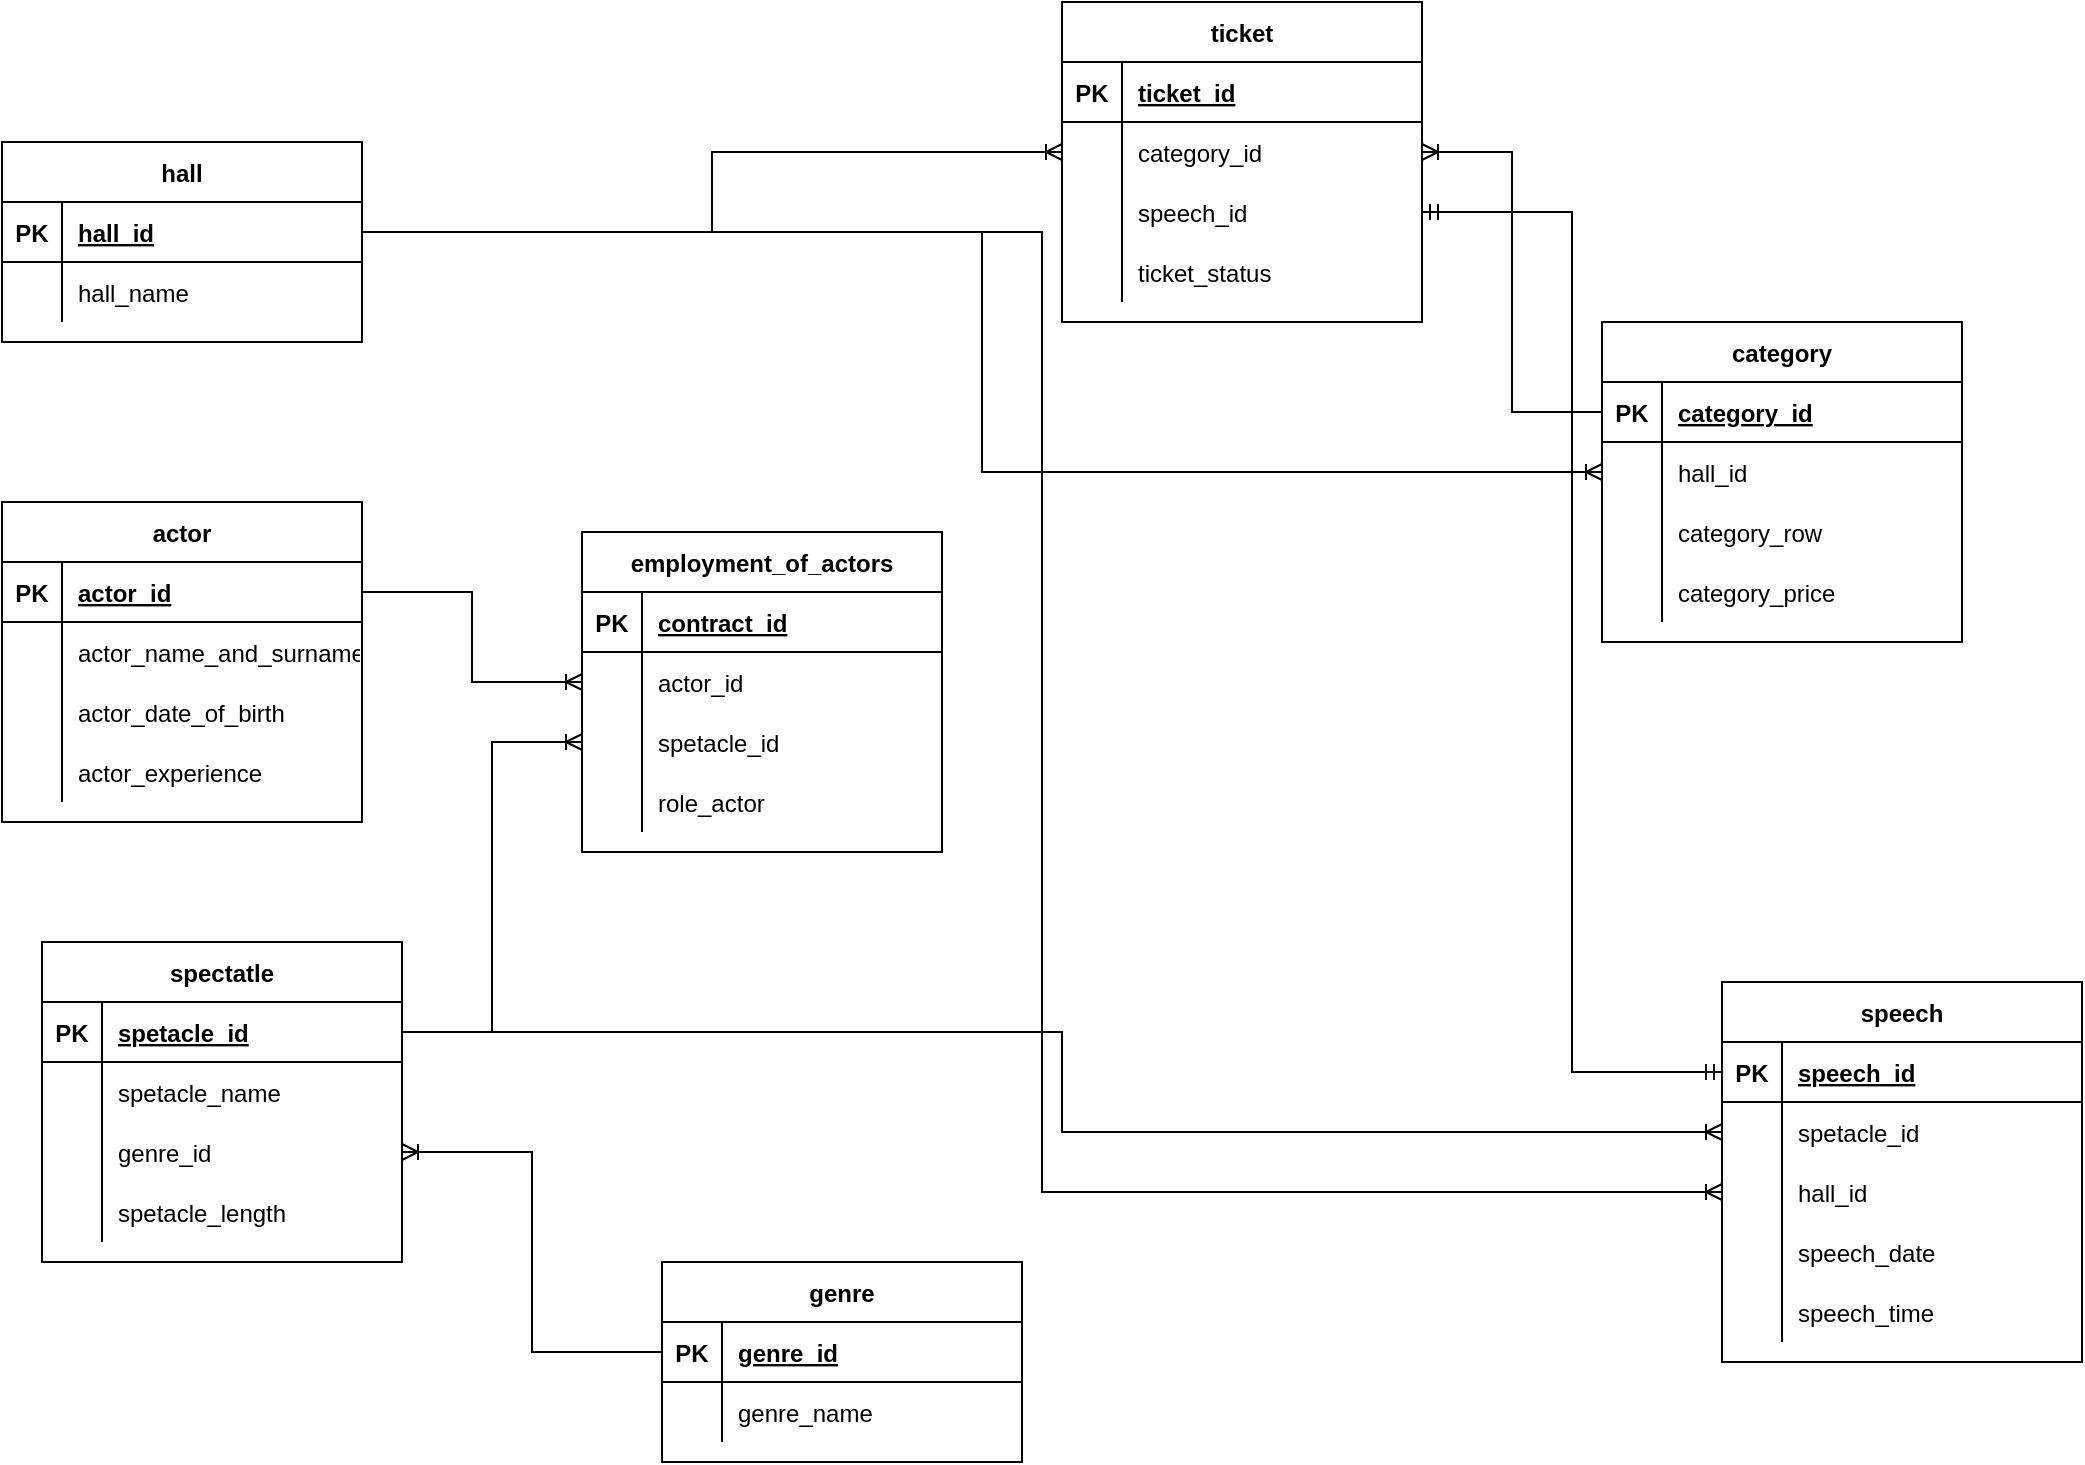 <mxfile version="20.5.1" type="github" pages="2">
  <diagram id="CcwiMfg83IYb2ERXyT7f" name="Страница 1">
    <mxGraphModel dx="1135" dy="764" grid="1" gridSize="10" guides="1" tooltips="1" connect="1" arrows="1" fold="1" page="1" pageScale="1" pageWidth="827" pageHeight="1169" math="0" shadow="0">
      <root>
        <mxCell id="0" />
        <mxCell id="1" parent="0" />
        <mxCell id="N_oN9A9JdHqf_3IcqX5P-1" value="actor" style="shape=table;startSize=30;container=1;collapsible=1;childLayout=tableLayout;fixedRows=1;rowLines=0;fontStyle=1;align=center;resizeLast=1;" parent="1" vertex="1">
          <mxGeometry x="70" y="250" width="180" height="160" as="geometry" />
        </mxCell>
        <mxCell id="N_oN9A9JdHqf_3IcqX5P-2" value="" style="shape=tableRow;horizontal=0;startSize=0;swimlaneHead=0;swimlaneBody=0;fillColor=none;collapsible=0;dropTarget=0;points=[[0,0.5],[1,0.5]];portConstraint=eastwest;top=0;left=0;right=0;bottom=1;" parent="N_oN9A9JdHqf_3IcqX5P-1" vertex="1">
          <mxGeometry y="30" width="180" height="30" as="geometry" />
        </mxCell>
        <mxCell id="N_oN9A9JdHqf_3IcqX5P-3" value="PK" style="shape=partialRectangle;connectable=0;fillColor=none;top=0;left=0;bottom=0;right=0;fontStyle=1;overflow=hidden;" parent="N_oN9A9JdHqf_3IcqX5P-2" vertex="1">
          <mxGeometry width="30" height="30" as="geometry">
            <mxRectangle width="30" height="30" as="alternateBounds" />
          </mxGeometry>
        </mxCell>
        <mxCell id="N_oN9A9JdHqf_3IcqX5P-4" value="actor_id" style="shape=partialRectangle;connectable=0;fillColor=none;top=0;left=0;bottom=0;right=0;align=left;spacingLeft=6;fontStyle=5;overflow=hidden;" parent="N_oN9A9JdHqf_3IcqX5P-2" vertex="1">
          <mxGeometry x="30" width="150" height="30" as="geometry">
            <mxRectangle width="150" height="30" as="alternateBounds" />
          </mxGeometry>
        </mxCell>
        <mxCell id="N_oN9A9JdHqf_3IcqX5P-5" value="" style="shape=tableRow;horizontal=0;startSize=0;swimlaneHead=0;swimlaneBody=0;fillColor=none;collapsible=0;dropTarget=0;points=[[0,0.5],[1,0.5]];portConstraint=eastwest;top=0;left=0;right=0;bottom=0;" parent="N_oN9A9JdHqf_3IcqX5P-1" vertex="1">
          <mxGeometry y="60" width="180" height="30" as="geometry" />
        </mxCell>
        <mxCell id="N_oN9A9JdHqf_3IcqX5P-6" value="" style="shape=partialRectangle;connectable=0;fillColor=none;top=0;left=0;bottom=0;right=0;editable=1;overflow=hidden;" parent="N_oN9A9JdHqf_3IcqX5P-5" vertex="1">
          <mxGeometry width="30" height="30" as="geometry">
            <mxRectangle width="30" height="30" as="alternateBounds" />
          </mxGeometry>
        </mxCell>
        <mxCell id="N_oN9A9JdHqf_3IcqX5P-7" value="actor_name_and_surname" style="shape=partialRectangle;connectable=0;fillColor=none;top=0;left=0;bottom=0;right=0;align=left;spacingLeft=6;overflow=hidden;" parent="N_oN9A9JdHqf_3IcqX5P-5" vertex="1">
          <mxGeometry x="30" width="150" height="30" as="geometry">
            <mxRectangle width="150" height="30" as="alternateBounds" />
          </mxGeometry>
        </mxCell>
        <mxCell id="N_oN9A9JdHqf_3IcqX5P-8" value="" style="shape=tableRow;horizontal=0;startSize=0;swimlaneHead=0;swimlaneBody=0;fillColor=none;collapsible=0;dropTarget=0;points=[[0,0.5],[1,0.5]];portConstraint=eastwest;top=0;left=0;right=0;bottom=0;" parent="N_oN9A9JdHqf_3IcqX5P-1" vertex="1">
          <mxGeometry y="90" width="180" height="30" as="geometry" />
        </mxCell>
        <mxCell id="N_oN9A9JdHqf_3IcqX5P-9" value="" style="shape=partialRectangle;connectable=0;fillColor=none;top=0;left=0;bottom=0;right=0;editable=1;overflow=hidden;" parent="N_oN9A9JdHqf_3IcqX5P-8" vertex="1">
          <mxGeometry width="30" height="30" as="geometry">
            <mxRectangle width="30" height="30" as="alternateBounds" />
          </mxGeometry>
        </mxCell>
        <mxCell id="N_oN9A9JdHqf_3IcqX5P-10" value="actor_date_of_birth" style="shape=partialRectangle;connectable=0;fillColor=none;top=0;left=0;bottom=0;right=0;align=left;spacingLeft=6;overflow=hidden;" parent="N_oN9A9JdHqf_3IcqX5P-8" vertex="1">
          <mxGeometry x="30" width="150" height="30" as="geometry">
            <mxRectangle width="150" height="30" as="alternateBounds" />
          </mxGeometry>
        </mxCell>
        <mxCell id="N_oN9A9JdHqf_3IcqX5P-11" value="" style="shape=tableRow;horizontal=0;startSize=0;swimlaneHead=0;swimlaneBody=0;fillColor=none;collapsible=0;dropTarget=0;points=[[0,0.5],[1,0.5]];portConstraint=eastwest;top=0;left=0;right=0;bottom=0;" parent="N_oN9A9JdHqf_3IcqX5P-1" vertex="1">
          <mxGeometry y="120" width="180" height="30" as="geometry" />
        </mxCell>
        <mxCell id="N_oN9A9JdHqf_3IcqX5P-12" value="" style="shape=partialRectangle;connectable=0;fillColor=none;top=0;left=0;bottom=0;right=0;editable=1;overflow=hidden;" parent="N_oN9A9JdHqf_3IcqX5P-11" vertex="1">
          <mxGeometry width="30" height="30" as="geometry">
            <mxRectangle width="30" height="30" as="alternateBounds" />
          </mxGeometry>
        </mxCell>
        <mxCell id="N_oN9A9JdHqf_3IcqX5P-13" value="actor_experience" style="shape=partialRectangle;connectable=0;fillColor=none;top=0;left=0;bottom=0;right=0;align=left;spacingLeft=6;overflow=hidden;" parent="N_oN9A9JdHqf_3IcqX5P-11" vertex="1">
          <mxGeometry x="30" width="150" height="30" as="geometry">
            <mxRectangle width="150" height="30" as="alternateBounds" />
          </mxGeometry>
        </mxCell>
        <mxCell id="N_oN9A9JdHqf_3IcqX5P-19" value="employment_of_actors" style="shape=table;startSize=30;container=1;collapsible=1;childLayout=tableLayout;fixedRows=1;rowLines=0;fontStyle=1;align=center;resizeLast=1;" parent="1" vertex="1">
          <mxGeometry x="360" y="265" width="180" height="160" as="geometry" />
        </mxCell>
        <mxCell id="N_oN9A9JdHqf_3IcqX5P-20" value="" style="shape=tableRow;horizontal=0;startSize=0;swimlaneHead=0;swimlaneBody=0;fillColor=none;collapsible=0;dropTarget=0;points=[[0,0.5],[1,0.5]];portConstraint=eastwest;top=0;left=0;right=0;bottom=1;" parent="N_oN9A9JdHqf_3IcqX5P-19" vertex="1">
          <mxGeometry y="30" width="180" height="30" as="geometry" />
        </mxCell>
        <mxCell id="N_oN9A9JdHqf_3IcqX5P-21" value="PK" style="shape=partialRectangle;connectable=0;fillColor=none;top=0;left=0;bottom=0;right=0;fontStyle=1;overflow=hidden;" parent="N_oN9A9JdHqf_3IcqX5P-20" vertex="1">
          <mxGeometry width="30" height="30" as="geometry">
            <mxRectangle width="30" height="30" as="alternateBounds" />
          </mxGeometry>
        </mxCell>
        <mxCell id="N_oN9A9JdHqf_3IcqX5P-22" value="contract_id" style="shape=partialRectangle;connectable=0;fillColor=none;top=0;left=0;bottom=0;right=0;align=left;spacingLeft=6;fontStyle=5;overflow=hidden;" parent="N_oN9A9JdHqf_3IcqX5P-20" vertex="1">
          <mxGeometry x="30" width="150" height="30" as="geometry">
            <mxRectangle width="150" height="30" as="alternateBounds" />
          </mxGeometry>
        </mxCell>
        <mxCell id="N_oN9A9JdHqf_3IcqX5P-23" value="" style="shape=tableRow;horizontal=0;startSize=0;swimlaneHead=0;swimlaneBody=0;fillColor=none;collapsible=0;dropTarget=0;points=[[0,0.5],[1,0.5]];portConstraint=eastwest;top=0;left=0;right=0;bottom=0;" parent="N_oN9A9JdHqf_3IcqX5P-19" vertex="1">
          <mxGeometry y="60" width="180" height="30" as="geometry" />
        </mxCell>
        <mxCell id="N_oN9A9JdHqf_3IcqX5P-24" value="" style="shape=partialRectangle;connectable=0;fillColor=none;top=0;left=0;bottom=0;right=0;editable=1;overflow=hidden;" parent="N_oN9A9JdHqf_3IcqX5P-23" vertex="1">
          <mxGeometry width="30" height="30" as="geometry">
            <mxRectangle width="30" height="30" as="alternateBounds" />
          </mxGeometry>
        </mxCell>
        <mxCell id="N_oN9A9JdHqf_3IcqX5P-25" value="actor_id" style="shape=partialRectangle;connectable=0;fillColor=none;top=0;left=0;bottom=0;right=0;align=left;spacingLeft=6;overflow=hidden;" parent="N_oN9A9JdHqf_3IcqX5P-23" vertex="1">
          <mxGeometry x="30" width="150" height="30" as="geometry">
            <mxRectangle width="150" height="30" as="alternateBounds" />
          </mxGeometry>
        </mxCell>
        <mxCell id="N_oN9A9JdHqf_3IcqX5P-26" value="" style="shape=tableRow;horizontal=0;startSize=0;swimlaneHead=0;swimlaneBody=0;fillColor=none;collapsible=0;dropTarget=0;points=[[0,0.5],[1,0.5]];portConstraint=eastwest;top=0;left=0;right=0;bottom=0;" parent="N_oN9A9JdHqf_3IcqX5P-19" vertex="1">
          <mxGeometry y="90" width="180" height="30" as="geometry" />
        </mxCell>
        <mxCell id="N_oN9A9JdHqf_3IcqX5P-27" value="" style="shape=partialRectangle;connectable=0;fillColor=none;top=0;left=0;bottom=0;right=0;editable=1;overflow=hidden;" parent="N_oN9A9JdHqf_3IcqX5P-26" vertex="1">
          <mxGeometry width="30" height="30" as="geometry">
            <mxRectangle width="30" height="30" as="alternateBounds" />
          </mxGeometry>
        </mxCell>
        <mxCell id="N_oN9A9JdHqf_3IcqX5P-28" value="spetacle_id" style="shape=partialRectangle;connectable=0;fillColor=none;top=0;left=0;bottom=0;right=0;align=left;spacingLeft=6;overflow=hidden;" parent="N_oN9A9JdHqf_3IcqX5P-26" vertex="1">
          <mxGeometry x="30" width="150" height="30" as="geometry">
            <mxRectangle width="150" height="30" as="alternateBounds" />
          </mxGeometry>
        </mxCell>
        <mxCell id="N_oN9A9JdHqf_3IcqX5P-29" value="" style="shape=tableRow;horizontal=0;startSize=0;swimlaneHead=0;swimlaneBody=0;fillColor=none;collapsible=0;dropTarget=0;points=[[0,0.5],[1,0.5]];portConstraint=eastwest;top=0;left=0;right=0;bottom=0;" parent="N_oN9A9JdHqf_3IcqX5P-19" vertex="1">
          <mxGeometry y="120" width="180" height="30" as="geometry" />
        </mxCell>
        <mxCell id="N_oN9A9JdHqf_3IcqX5P-30" value="" style="shape=partialRectangle;connectable=0;fillColor=none;top=0;left=0;bottom=0;right=0;editable=1;overflow=hidden;" parent="N_oN9A9JdHqf_3IcqX5P-29" vertex="1">
          <mxGeometry width="30" height="30" as="geometry">
            <mxRectangle width="30" height="30" as="alternateBounds" />
          </mxGeometry>
        </mxCell>
        <mxCell id="N_oN9A9JdHqf_3IcqX5P-31" value="role_actor" style="shape=partialRectangle;connectable=0;fillColor=none;top=0;left=0;bottom=0;right=0;align=left;spacingLeft=6;overflow=hidden;" parent="N_oN9A9JdHqf_3IcqX5P-29" vertex="1">
          <mxGeometry x="30" width="150" height="30" as="geometry">
            <mxRectangle width="150" height="30" as="alternateBounds" />
          </mxGeometry>
        </mxCell>
        <mxCell id="N_oN9A9JdHqf_3IcqX5P-32" value="spectatle" style="shape=table;startSize=30;container=1;collapsible=1;childLayout=tableLayout;fixedRows=1;rowLines=0;fontStyle=1;align=center;resizeLast=1;" parent="1" vertex="1">
          <mxGeometry x="90" y="470" width="180" height="160" as="geometry" />
        </mxCell>
        <mxCell id="N_oN9A9JdHqf_3IcqX5P-33" value="" style="shape=tableRow;horizontal=0;startSize=0;swimlaneHead=0;swimlaneBody=0;fillColor=none;collapsible=0;dropTarget=0;points=[[0,0.5],[1,0.5]];portConstraint=eastwest;top=0;left=0;right=0;bottom=1;" parent="N_oN9A9JdHqf_3IcqX5P-32" vertex="1">
          <mxGeometry y="30" width="180" height="30" as="geometry" />
        </mxCell>
        <mxCell id="N_oN9A9JdHqf_3IcqX5P-34" value="PK" style="shape=partialRectangle;connectable=0;fillColor=none;top=0;left=0;bottom=0;right=0;fontStyle=1;overflow=hidden;" parent="N_oN9A9JdHqf_3IcqX5P-33" vertex="1">
          <mxGeometry width="30" height="30" as="geometry">
            <mxRectangle width="30" height="30" as="alternateBounds" />
          </mxGeometry>
        </mxCell>
        <mxCell id="N_oN9A9JdHqf_3IcqX5P-35" value="spetacle_id" style="shape=partialRectangle;connectable=0;fillColor=none;top=0;left=0;bottom=0;right=0;align=left;spacingLeft=6;fontStyle=5;overflow=hidden;" parent="N_oN9A9JdHqf_3IcqX5P-33" vertex="1">
          <mxGeometry x="30" width="150" height="30" as="geometry">
            <mxRectangle width="150" height="30" as="alternateBounds" />
          </mxGeometry>
        </mxCell>
        <mxCell id="N_oN9A9JdHqf_3IcqX5P-36" value="" style="shape=tableRow;horizontal=0;startSize=0;swimlaneHead=0;swimlaneBody=0;fillColor=none;collapsible=0;dropTarget=0;points=[[0,0.5],[1,0.5]];portConstraint=eastwest;top=0;left=0;right=0;bottom=0;" parent="N_oN9A9JdHqf_3IcqX5P-32" vertex="1">
          <mxGeometry y="60" width="180" height="30" as="geometry" />
        </mxCell>
        <mxCell id="N_oN9A9JdHqf_3IcqX5P-37" value="" style="shape=partialRectangle;connectable=0;fillColor=none;top=0;left=0;bottom=0;right=0;editable=1;overflow=hidden;" parent="N_oN9A9JdHqf_3IcqX5P-36" vertex="1">
          <mxGeometry width="30" height="30" as="geometry">
            <mxRectangle width="30" height="30" as="alternateBounds" />
          </mxGeometry>
        </mxCell>
        <mxCell id="N_oN9A9JdHqf_3IcqX5P-38" value="spetacle_name" style="shape=partialRectangle;connectable=0;fillColor=none;top=0;left=0;bottom=0;right=0;align=left;spacingLeft=6;overflow=hidden;" parent="N_oN9A9JdHqf_3IcqX5P-36" vertex="1">
          <mxGeometry x="30" width="150" height="30" as="geometry">
            <mxRectangle width="150" height="30" as="alternateBounds" />
          </mxGeometry>
        </mxCell>
        <mxCell id="vG6gFKCK4V-fbO4m9m0H-37" style="shape=tableRow;horizontal=0;startSize=0;swimlaneHead=0;swimlaneBody=0;fillColor=none;collapsible=0;dropTarget=0;points=[[0,0.5],[1,0.5]];portConstraint=eastwest;top=0;left=0;right=0;bottom=0;" parent="N_oN9A9JdHqf_3IcqX5P-32" vertex="1">
          <mxGeometry y="90" width="180" height="30" as="geometry" />
        </mxCell>
        <mxCell id="vG6gFKCK4V-fbO4m9m0H-38" style="shape=partialRectangle;connectable=0;fillColor=none;top=0;left=0;bottom=0;right=0;editable=1;overflow=hidden;" parent="vG6gFKCK4V-fbO4m9m0H-37" vertex="1">
          <mxGeometry width="30" height="30" as="geometry">
            <mxRectangle width="30" height="30" as="alternateBounds" />
          </mxGeometry>
        </mxCell>
        <mxCell id="vG6gFKCK4V-fbO4m9m0H-39" value="genre_id" style="shape=partialRectangle;connectable=0;fillColor=none;top=0;left=0;bottom=0;right=0;align=left;spacingLeft=6;overflow=hidden;" parent="vG6gFKCK4V-fbO4m9m0H-37" vertex="1">
          <mxGeometry x="30" width="150" height="30" as="geometry">
            <mxRectangle width="150" height="30" as="alternateBounds" />
          </mxGeometry>
        </mxCell>
        <mxCell id="vG6gFKCK4V-fbO4m9m0H-40" style="shape=tableRow;horizontal=0;startSize=0;swimlaneHead=0;swimlaneBody=0;fillColor=none;collapsible=0;dropTarget=0;points=[[0,0.5],[1,0.5]];portConstraint=eastwest;top=0;left=0;right=0;bottom=0;" parent="N_oN9A9JdHqf_3IcqX5P-32" vertex="1">
          <mxGeometry y="120" width="180" height="30" as="geometry" />
        </mxCell>
        <mxCell id="vG6gFKCK4V-fbO4m9m0H-41" style="shape=partialRectangle;connectable=0;fillColor=none;top=0;left=0;bottom=0;right=0;editable=1;overflow=hidden;" parent="vG6gFKCK4V-fbO4m9m0H-40" vertex="1">
          <mxGeometry width="30" height="30" as="geometry">
            <mxRectangle width="30" height="30" as="alternateBounds" />
          </mxGeometry>
        </mxCell>
        <mxCell id="vG6gFKCK4V-fbO4m9m0H-42" value="spetacle_length" style="shape=partialRectangle;connectable=0;fillColor=none;top=0;left=0;bottom=0;right=0;align=left;spacingLeft=6;overflow=hidden;" parent="vG6gFKCK4V-fbO4m9m0H-40" vertex="1">
          <mxGeometry x="30" width="150" height="30" as="geometry">
            <mxRectangle width="150" height="30" as="alternateBounds" />
          </mxGeometry>
        </mxCell>
        <mxCell id="vG6gFKCK4V-fbO4m9m0H-1" value="ticket" style="shape=table;startSize=30;container=1;collapsible=1;childLayout=tableLayout;fixedRows=1;rowLines=0;fontStyle=1;align=center;resizeLast=1;" parent="1" vertex="1">
          <mxGeometry x="600" width="180" height="160" as="geometry" />
        </mxCell>
        <mxCell id="vG6gFKCK4V-fbO4m9m0H-2" value="" style="shape=tableRow;horizontal=0;startSize=0;swimlaneHead=0;swimlaneBody=0;fillColor=none;collapsible=0;dropTarget=0;points=[[0,0.5],[1,0.5]];portConstraint=eastwest;top=0;left=0;right=0;bottom=1;" parent="vG6gFKCK4V-fbO4m9m0H-1" vertex="1">
          <mxGeometry y="30" width="180" height="30" as="geometry" />
        </mxCell>
        <mxCell id="vG6gFKCK4V-fbO4m9m0H-3" value="PK" style="shape=partialRectangle;connectable=0;fillColor=none;top=0;left=0;bottom=0;right=0;fontStyle=1;overflow=hidden;" parent="vG6gFKCK4V-fbO4m9m0H-2" vertex="1">
          <mxGeometry width="30" height="30" as="geometry">
            <mxRectangle width="30" height="30" as="alternateBounds" />
          </mxGeometry>
        </mxCell>
        <mxCell id="vG6gFKCK4V-fbO4m9m0H-4" value="ticket_id" style="shape=partialRectangle;connectable=0;fillColor=none;top=0;left=0;bottom=0;right=0;align=left;spacingLeft=6;fontStyle=5;overflow=hidden;" parent="vG6gFKCK4V-fbO4m9m0H-2" vertex="1">
          <mxGeometry x="30" width="150" height="30" as="geometry">
            <mxRectangle width="150" height="30" as="alternateBounds" />
          </mxGeometry>
        </mxCell>
        <mxCell id="vG6gFKCK4V-fbO4m9m0H-5" value="" style="shape=tableRow;horizontal=0;startSize=0;swimlaneHead=0;swimlaneBody=0;fillColor=none;collapsible=0;dropTarget=0;points=[[0,0.5],[1,0.5]];portConstraint=eastwest;top=0;left=0;right=0;bottom=0;" parent="vG6gFKCK4V-fbO4m9m0H-1" vertex="1">
          <mxGeometry y="60" width="180" height="30" as="geometry" />
        </mxCell>
        <mxCell id="vG6gFKCK4V-fbO4m9m0H-6" value="" style="shape=partialRectangle;connectable=0;fillColor=none;top=0;left=0;bottom=0;right=0;editable=1;overflow=hidden;" parent="vG6gFKCK4V-fbO4m9m0H-5" vertex="1">
          <mxGeometry width="30" height="30" as="geometry">
            <mxRectangle width="30" height="30" as="alternateBounds" />
          </mxGeometry>
        </mxCell>
        <mxCell id="vG6gFKCK4V-fbO4m9m0H-7" value="category_id" style="shape=partialRectangle;connectable=0;fillColor=none;top=0;left=0;bottom=0;right=0;align=left;spacingLeft=6;overflow=hidden;" parent="vG6gFKCK4V-fbO4m9m0H-5" vertex="1">
          <mxGeometry x="30" width="150" height="30" as="geometry">
            <mxRectangle width="150" height="30" as="alternateBounds" />
          </mxGeometry>
        </mxCell>
        <mxCell id="zTg0QuMSQuf_0qVnmpuX-1" style="shape=tableRow;horizontal=0;startSize=0;swimlaneHead=0;swimlaneBody=0;fillColor=none;collapsible=0;dropTarget=0;points=[[0,0.5],[1,0.5]];portConstraint=eastwest;top=0;left=0;right=0;bottom=0;" vertex="1" parent="vG6gFKCK4V-fbO4m9m0H-1">
          <mxGeometry y="90" width="180" height="30" as="geometry" />
        </mxCell>
        <mxCell id="zTg0QuMSQuf_0qVnmpuX-2" style="shape=partialRectangle;connectable=0;fillColor=none;top=0;left=0;bottom=0;right=0;editable=1;overflow=hidden;" vertex="1" parent="zTg0QuMSQuf_0qVnmpuX-1">
          <mxGeometry width="30" height="30" as="geometry">
            <mxRectangle width="30" height="30" as="alternateBounds" />
          </mxGeometry>
        </mxCell>
        <mxCell id="zTg0QuMSQuf_0qVnmpuX-3" value="speech_id" style="shape=partialRectangle;connectable=0;fillColor=none;top=0;left=0;bottom=0;right=0;align=left;spacingLeft=6;overflow=hidden;" vertex="1" parent="zTg0QuMSQuf_0qVnmpuX-1">
          <mxGeometry x="30" width="150" height="30" as="geometry">
            <mxRectangle width="150" height="30" as="alternateBounds" />
          </mxGeometry>
        </mxCell>
        <mxCell id="AJ4cuiMV0_yGz9mB40dP-1" style="shape=tableRow;horizontal=0;startSize=0;swimlaneHead=0;swimlaneBody=0;fillColor=none;collapsible=0;dropTarget=0;points=[[0,0.5],[1,0.5]];portConstraint=eastwest;top=0;left=0;right=0;bottom=0;" parent="vG6gFKCK4V-fbO4m9m0H-1" vertex="1">
          <mxGeometry y="120" width="180" height="30" as="geometry" />
        </mxCell>
        <mxCell id="AJ4cuiMV0_yGz9mB40dP-2" style="shape=partialRectangle;connectable=0;fillColor=none;top=0;left=0;bottom=0;right=0;editable=1;overflow=hidden;" parent="AJ4cuiMV0_yGz9mB40dP-1" vertex="1">
          <mxGeometry width="30" height="30" as="geometry">
            <mxRectangle width="30" height="30" as="alternateBounds" />
          </mxGeometry>
        </mxCell>
        <mxCell id="AJ4cuiMV0_yGz9mB40dP-3" value="ticket_status" style="shape=partialRectangle;connectable=0;fillColor=none;top=0;left=0;bottom=0;right=0;align=left;spacingLeft=6;overflow=hidden;" parent="AJ4cuiMV0_yGz9mB40dP-1" vertex="1">
          <mxGeometry x="30" width="150" height="30" as="geometry">
            <mxRectangle width="150" height="30" as="alternateBounds" />
          </mxGeometry>
        </mxCell>
        <mxCell id="vG6gFKCK4V-fbO4m9m0H-59" value="hall" style="shape=table;startSize=30;container=1;collapsible=1;childLayout=tableLayout;fixedRows=1;rowLines=0;fontStyle=1;align=center;resizeLast=1;" parent="1" vertex="1">
          <mxGeometry x="70" y="70" width="180" height="100" as="geometry" />
        </mxCell>
        <mxCell id="vG6gFKCK4V-fbO4m9m0H-60" value="" style="shape=tableRow;horizontal=0;startSize=0;swimlaneHead=0;swimlaneBody=0;fillColor=none;collapsible=0;dropTarget=0;points=[[0,0.5],[1,0.5]];portConstraint=eastwest;top=0;left=0;right=0;bottom=1;" parent="vG6gFKCK4V-fbO4m9m0H-59" vertex="1">
          <mxGeometry y="30" width="180" height="30" as="geometry" />
        </mxCell>
        <mxCell id="vG6gFKCK4V-fbO4m9m0H-61" value="PK" style="shape=partialRectangle;connectable=0;fillColor=none;top=0;left=0;bottom=0;right=0;fontStyle=1;overflow=hidden;" parent="vG6gFKCK4V-fbO4m9m0H-60" vertex="1">
          <mxGeometry width="30" height="30" as="geometry">
            <mxRectangle width="30" height="30" as="alternateBounds" />
          </mxGeometry>
        </mxCell>
        <mxCell id="vG6gFKCK4V-fbO4m9m0H-62" value="hall_id" style="shape=partialRectangle;connectable=0;fillColor=none;top=0;left=0;bottom=0;right=0;align=left;spacingLeft=6;fontStyle=5;overflow=hidden;" parent="vG6gFKCK4V-fbO4m9m0H-60" vertex="1">
          <mxGeometry x="30" width="150" height="30" as="geometry">
            <mxRectangle width="150" height="30" as="alternateBounds" />
          </mxGeometry>
        </mxCell>
        <mxCell id="vG6gFKCK4V-fbO4m9m0H-63" value="" style="shape=tableRow;horizontal=0;startSize=0;swimlaneHead=0;swimlaneBody=0;fillColor=none;collapsible=0;dropTarget=0;points=[[0,0.5],[1,0.5]];portConstraint=eastwest;top=0;left=0;right=0;bottom=0;" parent="vG6gFKCK4V-fbO4m9m0H-59" vertex="1">
          <mxGeometry y="60" width="180" height="30" as="geometry" />
        </mxCell>
        <mxCell id="vG6gFKCK4V-fbO4m9m0H-64" value="" style="shape=partialRectangle;connectable=0;fillColor=none;top=0;left=0;bottom=0;right=0;editable=1;overflow=hidden;" parent="vG6gFKCK4V-fbO4m9m0H-63" vertex="1">
          <mxGeometry width="30" height="30" as="geometry">
            <mxRectangle width="30" height="30" as="alternateBounds" />
          </mxGeometry>
        </mxCell>
        <mxCell id="vG6gFKCK4V-fbO4m9m0H-65" value="hall_name" style="shape=partialRectangle;connectable=0;fillColor=none;top=0;left=0;bottom=0;right=0;align=left;spacingLeft=6;overflow=hidden;" parent="vG6gFKCK4V-fbO4m9m0H-63" vertex="1">
          <mxGeometry x="30" width="150" height="30" as="geometry">
            <mxRectangle width="150" height="30" as="alternateBounds" />
          </mxGeometry>
        </mxCell>
        <mxCell id="vG6gFKCK4V-fbO4m9m0H-75" value="" style="edgeStyle=orthogonalEdgeStyle;fontSize=12;html=1;endArrow=ERoneToMany;rounded=0;exitX=1;exitY=0.5;exitDx=0;exitDy=0;entryX=0;entryY=0.5;entryDx=0;entryDy=0;" parent="1" source="vG6gFKCK4V-fbO4m9m0H-60" target="vG6gFKCK4V-fbO4m9m0H-5" edge="1">
          <mxGeometry width="100" height="100" relative="1" as="geometry">
            <mxPoint x="340" y="270" as="sourcePoint" />
            <mxPoint x="440" y="170" as="targetPoint" />
          </mxGeometry>
        </mxCell>
        <mxCell id="vG6gFKCK4V-fbO4m9m0H-76" value="" style="edgeStyle=orthogonalEdgeStyle;fontSize=12;html=1;endArrow=ERoneToMany;rounded=0;exitX=1;exitY=0.5;exitDx=0;exitDy=0;entryX=0;entryY=0.5;entryDx=0;entryDy=0;" parent="1" source="N_oN9A9JdHqf_3IcqX5P-2" target="N_oN9A9JdHqf_3IcqX5P-23" edge="1">
          <mxGeometry width="100" height="100" relative="1" as="geometry">
            <mxPoint x="360" y="320" as="sourcePoint" />
            <mxPoint x="460" y="220" as="targetPoint" />
          </mxGeometry>
        </mxCell>
        <mxCell id="vG6gFKCK4V-fbO4m9m0H-77" value="" style="edgeStyle=orthogonalEdgeStyle;fontSize=12;html=1;endArrow=ERoneToMany;rounded=0;exitX=1;exitY=0.5;exitDx=0;exitDy=0;entryX=0;entryY=0.5;entryDx=0;entryDy=0;" parent="1" source="vG6gFKCK4V-fbO4m9m0H-60" target="qwo0LdvZuv45Lo8dEm9v-8" edge="1">
          <mxGeometry width="100" height="100" relative="1" as="geometry">
            <mxPoint x="360" y="410" as="sourcePoint" />
            <mxPoint x="220" y="415" as="targetPoint" />
          </mxGeometry>
        </mxCell>
        <mxCell id="TdG-Mwq-LOpG3rE1agB7-88" value="category" style="shape=table;startSize=30;container=1;collapsible=1;childLayout=tableLayout;fixedRows=1;rowLines=0;fontStyle=1;align=center;resizeLast=1;" parent="1" vertex="1">
          <mxGeometry x="870" y="160" width="180" height="160" as="geometry" />
        </mxCell>
        <mxCell id="TdG-Mwq-LOpG3rE1agB7-89" value="" style="shape=tableRow;horizontal=0;startSize=0;swimlaneHead=0;swimlaneBody=0;fillColor=none;collapsible=0;dropTarget=0;points=[[0,0.5],[1,0.5]];portConstraint=eastwest;top=0;left=0;right=0;bottom=1;" parent="TdG-Mwq-LOpG3rE1agB7-88" vertex="1">
          <mxGeometry y="30" width="180" height="30" as="geometry" />
        </mxCell>
        <mxCell id="TdG-Mwq-LOpG3rE1agB7-90" value="PK" style="shape=partialRectangle;connectable=0;fillColor=none;top=0;left=0;bottom=0;right=0;fontStyle=1;overflow=hidden;" parent="TdG-Mwq-LOpG3rE1agB7-89" vertex="1">
          <mxGeometry width="30" height="30" as="geometry">
            <mxRectangle width="30" height="30" as="alternateBounds" />
          </mxGeometry>
        </mxCell>
        <mxCell id="TdG-Mwq-LOpG3rE1agB7-91" value="category_id" style="shape=partialRectangle;connectable=0;fillColor=none;top=0;left=0;bottom=0;right=0;align=left;spacingLeft=6;fontStyle=5;overflow=hidden;" parent="TdG-Mwq-LOpG3rE1agB7-89" vertex="1">
          <mxGeometry x="30" width="150" height="30" as="geometry">
            <mxRectangle width="150" height="30" as="alternateBounds" />
          </mxGeometry>
        </mxCell>
        <mxCell id="TdG-Mwq-LOpG3rE1agB7-92" value="" style="shape=tableRow;horizontal=0;startSize=0;swimlaneHead=0;swimlaneBody=0;fillColor=none;collapsible=0;dropTarget=0;points=[[0,0.5],[1,0.5]];portConstraint=eastwest;top=0;left=0;right=0;bottom=0;" parent="TdG-Mwq-LOpG3rE1agB7-88" vertex="1">
          <mxGeometry y="60" width="180" height="30" as="geometry" />
        </mxCell>
        <mxCell id="TdG-Mwq-LOpG3rE1agB7-93" value="" style="shape=partialRectangle;connectable=0;fillColor=none;top=0;left=0;bottom=0;right=0;editable=1;overflow=hidden;" parent="TdG-Mwq-LOpG3rE1agB7-92" vertex="1">
          <mxGeometry width="30" height="30" as="geometry">
            <mxRectangle width="30" height="30" as="alternateBounds" />
          </mxGeometry>
        </mxCell>
        <mxCell id="TdG-Mwq-LOpG3rE1agB7-94" value="hall_id" style="shape=partialRectangle;connectable=0;fillColor=none;top=0;left=0;bottom=0;right=0;align=left;spacingLeft=6;overflow=hidden;" parent="TdG-Mwq-LOpG3rE1agB7-92" vertex="1">
          <mxGeometry x="30" width="150" height="30" as="geometry">
            <mxRectangle width="150" height="30" as="alternateBounds" />
          </mxGeometry>
        </mxCell>
        <mxCell id="TdG-Mwq-LOpG3rE1agB7-109" style="shape=tableRow;horizontal=0;startSize=0;swimlaneHead=0;swimlaneBody=0;fillColor=none;collapsible=0;dropTarget=0;points=[[0,0.5],[1,0.5]];portConstraint=eastwest;top=0;left=0;right=0;bottom=0;" parent="TdG-Mwq-LOpG3rE1agB7-88" vertex="1">
          <mxGeometry y="90" width="180" height="30" as="geometry" />
        </mxCell>
        <mxCell id="TdG-Mwq-LOpG3rE1agB7-110" style="shape=partialRectangle;connectable=0;fillColor=none;top=0;left=0;bottom=0;right=0;editable=1;overflow=hidden;" parent="TdG-Mwq-LOpG3rE1agB7-109" vertex="1">
          <mxGeometry width="30" height="30" as="geometry">
            <mxRectangle width="30" height="30" as="alternateBounds" />
          </mxGeometry>
        </mxCell>
        <mxCell id="TdG-Mwq-LOpG3rE1agB7-111" value="category_row" style="shape=partialRectangle;connectable=0;fillColor=none;top=0;left=0;bottom=0;right=0;align=left;spacingLeft=6;overflow=hidden;" parent="TdG-Mwq-LOpG3rE1agB7-109" vertex="1">
          <mxGeometry x="30" width="150" height="30" as="geometry">
            <mxRectangle width="150" height="30" as="alternateBounds" />
          </mxGeometry>
        </mxCell>
        <mxCell id="TdG-Mwq-LOpG3rE1agB7-112" style="shape=tableRow;horizontal=0;startSize=0;swimlaneHead=0;swimlaneBody=0;fillColor=none;collapsible=0;dropTarget=0;points=[[0,0.5],[1,0.5]];portConstraint=eastwest;top=0;left=0;right=0;bottom=0;" parent="TdG-Mwq-LOpG3rE1agB7-88" vertex="1">
          <mxGeometry y="120" width="180" height="30" as="geometry" />
        </mxCell>
        <mxCell id="TdG-Mwq-LOpG3rE1agB7-113" style="shape=partialRectangle;connectable=0;fillColor=none;top=0;left=0;bottom=0;right=0;editable=1;overflow=hidden;" parent="TdG-Mwq-LOpG3rE1agB7-112" vertex="1">
          <mxGeometry width="30" height="30" as="geometry">
            <mxRectangle width="30" height="30" as="alternateBounds" />
          </mxGeometry>
        </mxCell>
        <mxCell id="TdG-Mwq-LOpG3rE1agB7-114" value="category_price" style="shape=partialRectangle;connectable=0;fillColor=none;top=0;left=0;bottom=0;right=0;align=left;spacingLeft=6;overflow=hidden;" parent="TdG-Mwq-LOpG3rE1agB7-112" vertex="1">
          <mxGeometry x="30" width="150" height="30" as="geometry">
            <mxRectangle width="150" height="30" as="alternateBounds" />
          </mxGeometry>
        </mxCell>
        <mxCell id="TdG-Mwq-LOpG3rE1agB7-115" value="" style="edgeStyle=orthogonalEdgeStyle;fontSize=12;html=1;endArrow=ERoneToMany;rounded=0;exitX=0;exitY=0.5;exitDx=0;exitDy=0;entryX=1;entryY=0.5;entryDx=0;entryDy=0;" parent="1" source="TdG-Mwq-LOpG3rE1agB7-89" target="vG6gFKCK4V-fbO4m9m0H-5" edge="1">
          <mxGeometry width="100" height="100" relative="1" as="geometry">
            <mxPoint x="390" y="320" as="sourcePoint" />
            <mxPoint x="490" y="220" as="targetPoint" />
          </mxGeometry>
        </mxCell>
        <mxCell id="qwo0LdvZuv45Lo8dEm9v-1" value="speech" style="shape=table;startSize=30;container=1;collapsible=1;childLayout=tableLayout;fixedRows=1;rowLines=0;fontStyle=1;align=center;resizeLast=1;" parent="1" vertex="1">
          <mxGeometry x="930" y="490" width="180" height="190" as="geometry" />
        </mxCell>
        <mxCell id="qwo0LdvZuv45Lo8dEm9v-2" value="" style="shape=tableRow;horizontal=0;startSize=0;swimlaneHead=0;swimlaneBody=0;fillColor=none;collapsible=0;dropTarget=0;points=[[0,0.5],[1,0.5]];portConstraint=eastwest;top=0;left=0;right=0;bottom=1;" parent="qwo0LdvZuv45Lo8dEm9v-1" vertex="1">
          <mxGeometry y="30" width="180" height="30" as="geometry" />
        </mxCell>
        <mxCell id="qwo0LdvZuv45Lo8dEm9v-3" value="PK" style="shape=partialRectangle;connectable=0;fillColor=none;top=0;left=0;bottom=0;right=0;fontStyle=1;overflow=hidden;" parent="qwo0LdvZuv45Lo8dEm9v-2" vertex="1">
          <mxGeometry width="30" height="30" as="geometry">
            <mxRectangle width="30" height="30" as="alternateBounds" />
          </mxGeometry>
        </mxCell>
        <mxCell id="qwo0LdvZuv45Lo8dEm9v-4" value="speech_id" style="shape=partialRectangle;connectable=0;fillColor=none;top=0;left=0;bottom=0;right=0;align=left;spacingLeft=6;fontStyle=5;overflow=hidden;" parent="qwo0LdvZuv45Lo8dEm9v-2" vertex="1">
          <mxGeometry x="30" width="150" height="30" as="geometry">
            <mxRectangle width="150" height="30" as="alternateBounds" />
          </mxGeometry>
        </mxCell>
        <mxCell id="qwo0LdvZuv45Lo8dEm9v-5" value="" style="shape=tableRow;horizontal=0;startSize=0;swimlaneHead=0;swimlaneBody=0;fillColor=none;collapsible=0;dropTarget=0;points=[[0,0.5],[1,0.5]];portConstraint=eastwest;top=0;left=0;right=0;bottom=0;" parent="qwo0LdvZuv45Lo8dEm9v-1" vertex="1">
          <mxGeometry y="60" width="180" height="30" as="geometry" />
        </mxCell>
        <mxCell id="qwo0LdvZuv45Lo8dEm9v-6" value="" style="shape=partialRectangle;connectable=0;fillColor=none;top=0;left=0;bottom=0;right=0;editable=1;overflow=hidden;" parent="qwo0LdvZuv45Lo8dEm9v-5" vertex="1">
          <mxGeometry width="30" height="30" as="geometry">
            <mxRectangle width="30" height="30" as="alternateBounds" />
          </mxGeometry>
        </mxCell>
        <mxCell id="qwo0LdvZuv45Lo8dEm9v-7" value="spetacle_id" style="shape=partialRectangle;connectable=0;fillColor=none;top=0;left=0;bottom=0;right=0;align=left;spacingLeft=6;overflow=hidden;" parent="qwo0LdvZuv45Lo8dEm9v-5" vertex="1">
          <mxGeometry x="30" width="150" height="30" as="geometry">
            <mxRectangle width="150" height="30" as="alternateBounds" />
          </mxGeometry>
        </mxCell>
        <mxCell id="qwo0LdvZuv45Lo8dEm9v-8" value="" style="shape=tableRow;horizontal=0;startSize=0;swimlaneHead=0;swimlaneBody=0;fillColor=none;collapsible=0;dropTarget=0;points=[[0,0.5],[1,0.5]];portConstraint=eastwest;top=0;left=0;right=0;bottom=0;" parent="qwo0LdvZuv45Lo8dEm9v-1" vertex="1">
          <mxGeometry y="90" width="180" height="30" as="geometry" />
        </mxCell>
        <mxCell id="qwo0LdvZuv45Lo8dEm9v-9" value="" style="shape=partialRectangle;connectable=0;fillColor=none;top=0;left=0;bottom=0;right=0;editable=1;overflow=hidden;" parent="qwo0LdvZuv45Lo8dEm9v-8" vertex="1">
          <mxGeometry width="30" height="30" as="geometry">
            <mxRectangle width="30" height="30" as="alternateBounds" />
          </mxGeometry>
        </mxCell>
        <mxCell id="qwo0LdvZuv45Lo8dEm9v-10" value="hall_id" style="shape=partialRectangle;connectable=0;fillColor=none;top=0;left=0;bottom=0;right=0;align=left;spacingLeft=6;overflow=hidden;" parent="qwo0LdvZuv45Lo8dEm9v-8" vertex="1">
          <mxGeometry x="30" width="150" height="30" as="geometry">
            <mxRectangle width="150" height="30" as="alternateBounds" />
          </mxGeometry>
        </mxCell>
        <mxCell id="qwo0LdvZuv45Lo8dEm9v-11" value="" style="shape=tableRow;horizontal=0;startSize=0;swimlaneHead=0;swimlaneBody=0;fillColor=none;collapsible=0;dropTarget=0;points=[[0,0.5],[1,0.5]];portConstraint=eastwest;top=0;left=0;right=0;bottom=0;" parent="qwo0LdvZuv45Lo8dEm9v-1" vertex="1">
          <mxGeometry y="120" width="180" height="30" as="geometry" />
        </mxCell>
        <mxCell id="qwo0LdvZuv45Lo8dEm9v-12" value="" style="shape=partialRectangle;connectable=0;fillColor=none;top=0;left=0;bottom=0;right=0;editable=1;overflow=hidden;" parent="qwo0LdvZuv45Lo8dEm9v-11" vertex="1">
          <mxGeometry width="30" height="30" as="geometry">
            <mxRectangle width="30" height="30" as="alternateBounds" />
          </mxGeometry>
        </mxCell>
        <mxCell id="qwo0LdvZuv45Lo8dEm9v-13" value="speech_date" style="shape=partialRectangle;connectable=0;fillColor=none;top=0;left=0;bottom=0;right=0;align=left;spacingLeft=6;overflow=hidden;" parent="qwo0LdvZuv45Lo8dEm9v-11" vertex="1">
          <mxGeometry x="30" width="150" height="30" as="geometry">
            <mxRectangle width="150" height="30" as="alternateBounds" />
          </mxGeometry>
        </mxCell>
        <mxCell id="qwo0LdvZuv45Lo8dEm9v-14" style="shape=tableRow;horizontal=0;startSize=0;swimlaneHead=0;swimlaneBody=0;fillColor=none;collapsible=0;dropTarget=0;points=[[0,0.5],[1,0.5]];portConstraint=eastwest;top=0;left=0;right=0;bottom=0;" parent="qwo0LdvZuv45Lo8dEm9v-1" vertex="1">
          <mxGeometry y="150" width="180" height="30" as="geometry" />
        </mxCell>
        <mxCell id="qwo0LdvZuv45Lo8dEm9v-15" style="shape=partialRectangle;connectable=0;fillColor=none;top=0;left=0;bottom=0;right=0;editable=1;overflow=hidden;" parent="qwo0LdvZuv45Lo8dEm9v-14" vertex="1">
          <mxGeometry width="30" height="30" as="geometry">
            <mxRectangle width="30" height="30" as="alternateBounds" />
          </mxGeometry>
        </mxCell>
        <mxCell id="qwo0LdvZuv45Lo8dEm9v-16" value="speech_time" style="shape=partialRectangle;connectable=0;fillColor=none;top=0;left=0;bottom=0;right=0;align=left;spacingLeft=6;overflow=hidden;" parent="qwo0LdvZuv45Lo8dEm9v-14" vertex="1">
          <mxGeometry x="30" width="150" height="30" as="geometry">
            <mxRectangle width="150" height="30" as="alternateBounds" />
          </mxGeometry>
        </mxCell>
        <mxCell id="qwo0LdvZuv45Lo8dEm9v-17" value="" style="edgeStyle=orthogonalEdgeStyle;fontSize=12;html=1;endArrow=ERoneToMany;rounded=0;exitX=1;exitY=0.5;exitDx=0;exitDy=0;entryX=0;entryY=0.5;entryDx=0;entryDy=0;" parent="1" source="N_oN9A9JdHqf_3IcqX5P-33" target="qwo0LdvZuv45Lo8dEm9v-5" edge="1">
          <mxGeometry width="100" height="100" relative="1" as="geometry">
            <mxPoint x="630" y="470" as="sourcePoint" />
            <mxPoint x="730" y="370" as="targetPoint" />
          </mxGeometry>
        </mxCell>
        <mxCell id="qwo0LdvZuv45Lo8dEm9v-18" value="" style="edgeStyle=orthogonalEdgeStyle;fontSize=12;html=1;endArrow=ERoneToMany;rounded=0;entryX=0;entryY=0.5;entryDx=0;entryDy=0;" parent="1" source="N_oN9A9JdHqf_3IcqX5P-33" target="N_oN9A9JdHqf_3IcqX5P-26" edge="1">
          <mxGeometry width="100" height="100" relative="1" as="geometry">
            <mxPoint x="630" y="470" as="sourcePoint" />
            <mxPoint x="730" y="370" as="targetPoint" />
          </mxGeometry>
        </mxCell>
        <mxCell id="bU1eYZ_cmfcFR3vxpUSK-2" value="" style="edgeStyle=orthogonalEdgeStyle;fontSize=12;html=1;endArrow=ERoneToMany;rounded=0;exitX=1;exitY=0.5;exitDx=0;exitDy=0;entryX=0;entryY=0.5;entryDx=0;entryDy=0;" parent="1" source="vG6gFKCK4V-fbO4m9m0H-60" target="TdG-Mwq-LOpG3rE1agB7-92" edge="1">
          <mxGeometry width="100" height="100" relative="1" as="geometry">
            <mxPoint x="530" y="330" as="sourcePoint" />
            <mxPoint x="630" y="230" as="targetPoint" />
          </mxGeometry>
        </mxCell>
        <mxCell id="zTg0QuMSQuf_0qVnmpuX-4" value="" style="edgeStyle=orthogonalEdgeStyle;fontSize=12;html=1;endArrow=ERmandOne;startArrow=ERmandOne;rounded=0;entryX=0;entryY=0.5;entryDx=0;entryDy=0;" edge="1" parent="1" source="zTg0QuMSQuf_0qVnmpuX-1" target="qwo0LdvZuv45Lo8dEm9v-2">
          <mxGeometry width="100" height="100" relative="1" as="geometry">
            <mxPoint x="530" y="440" as="sourcePoint" />
            <mxPoint x="630" y="340" as="targetPoint" />
          </mxGeometry>
        </mxCell>
        <mxCell id="zTg0QuMSQuf_0qVnmpuX-7" value="genre" style="shape=table;startSize=30;container=1;collapsible=1;childLayout=tableLayout;fixedRows=1;rowLines=0;fontStyle=1;align=center;resizeLast=1;" vertex="1" parent="1">
          <mxGeometry x="400" y="630" width="180" height="100" as="geometry" />
        </mxCell>
        <mxCell id="zTg0QuMSQuf_0qVnmpuX-8" value="" style="shape=tableRow;horizontal=0;startSize=0;swimlaneHead=0;swimlaneBody=0;fillColor=none;collapsible=0;dropTarget=0;points=[[0,0.5],[1,0.5]];portConstraint=eastwest;top=0;left=0;right=0;bottom=1;" vertex="1" parent="zTg0QuMSQuf_0qVnmpuX-7">
          <mxGeometry y="30" width="180" height="30" as="geometry" />
        </mxCell>
        <mxCell id="zTg0QuMSQuf_0qVnmpuX-9" value="PK" style="shape=partialRectangle;connectable=0;fillColor=none;top=0;left=0;bottom=0;right=0;fontStyle=1;overflow=hidden;" vertex="1" parent="zTg0QuMSQuf_0qVnmpuX-8">
          <mxGeometry width="30" height="30" as="geometry">
            <mxRectangle width="30" height="30" as="alternateBounds" />
          </mxGeometry>
        </mxCell>
        <mxCell id="zTg0QuMSQuf_0qVnmpuX-10" value="genre_id" style="shape=partialRectangle;connectable=0;fillColor=none;top=0;left=0;bottom=0;right=0;align=left;spacingLeft=6;fontStyle=5;overflow=hidden;" vertex="1" parent="zTg0QuMSQuf_0qVnmpuX-8">
          <mxGeometry x="30" width="150" height="30" as="geometry">
            <mxRectangle width="150" height="30" as="alternateBounds" />
          </mxGeometry>
        </mxCell>
        <mxCell id="zTg0QuMSQuf_0qVnmpuX-11" value="" style="shape=tableRow;horizontal=0;startSize=0;swimlaneHead=0;swimlaneBody=0;fillColor=none;collapsible=0;dropTarget=0;points=[[0,0.5],[1,0.5]];portConstraint=eastwest;top=0;left=0;right=0;bottom=0;" vertex="1" parent="zTg0QuMSQuf_0qVnmpuX-7">
          <mxGeometry y="60" width="180" height="30" as="geometry" />
        </mxCell>
        <mxCell id="zTg0QuMSQuf_0qVnmpuX-12" value="" style="shape=partialRectangle;connectable=0;fillColor=none;top=0;left=0;bottom=0;right=0;editable=1;overflow=hidden;" vertex="1" parent="zTg0QuMSQuf_0qVnmpuX-11">
          <mxGeometry width="30" height="30" as="geometry">
            <mxRectangle width="30" height="30" as="alternateBounds" />
          </mxGeometry>
        </mxCell>
        <mxCell id="zTg0QuMSQuf_0qVnmpuX-13" value="genre_name" style="shape=partialRectangle;connectable=0;fillColor=none;top=0;left=0;bottom=0;right=0;align=left;spacingLeft=6;overflow=hidden;" vertex="1" parent="zTg0QuMSQuf_0qVnmpuX-11">
          <mxGeometry x="30" width="150" height="30" as="geometry">
            <mxRectangle width="150" height="30" as="alternateBounds" />
          </mxGeometry>
        </mxCell>
        <mxCell id="zTg0QuMSQuf_0qVnmpuX-20" value="" style="edgeStyle=orthogonalEdgeStyle;fontSize=12;html=1;endArrow=ERoneToMany;rounded=0;exitX=0;exitY=0.5;exitDx=0;exitDy=0;entryX=1;entryY=0.5;entryDx=0;entryDy=0;" edge="1" parent="1" source="zTg0QuMSQuf_0qVnmpuX-8" target="vG6gFKCK4V-fbO4m9m0H-37">
          <mxGeometry width="100" height="100" relative="1" as="geometry">
            <mxPoint x="530" y="440" as="sourcePoint" />
            <mxPoint x="630" y="340" as="targetPoint" />
          </mxGeometry>
        </mxCell>
      </root>
    </mxGraphModel>
  </diagram>
  <diagram id="K8u6ohhPlsY1UlWQ1UDV" name="Страница 2">
    <mxGraphModel dx="1135" dy="764" grid="1" gridSize="10" guides="1" tooltips="1" connect="1" arrows="1" fold="1" page="1" pageScale="1" pageWidth="827" pageHeight="1169" math="0" shadow="0">
      <root>
        <mxCell id="0" />
        <mxCell id="1" parent="0" />
        <mxCell id="edPzNC0ZGNN8ycBR8n9B-3" value="Менеджер" style="shape=umlActor;verticalLabelPosition=bottom;verticalAlign=top;html=1;outlineConnect=0;" parent="1" vertex="1">
          <mxGeometry x="366.87" y="290" width="30" height="60" as="geometry" />
        </mxCell>
        <mxCell id="edPzNC0ZGNN8ycBR8n9B-4" value="Продавец&lt;br&gt;" style="shape=umlActor;verticalLabelPosition=bottom;verticalAlign=top;html=1;outlineConnect=0;" parent="1" vertex="1">
          <mxGeometry x="366.87" y="110" width="30" height="60" as="geometry" />
        </mxCell>
        <mxCell id="edPzNC0ZGNN8ycBR8n9B-7" value="Руководитель&lt;br&gt;" style="shape=umlActor;verticalLabelPosition=bottom;verticalAlign=top;html=1;outlineConnect=0;" parent="1" vertex="1">
          <mxGeometry x="366.87" y="450" width="30" height="60" as="geometry" />
        </mxCell>
        <mxCell id="BLBczJv1rKT9hXwBwJAs-2" value="" style="endArrow=none;html=1;rounded=0;exitX=0.5;exitY=0.5;exitDx=0;exitDy=0;exitPerimeter=0;" parent="1" source="edPzNC0ZGNN8ycBR8n9B-4" target="BLBczJv1rKT9hXwBwJAs-3" edge="1">
          <mxGeometry width="50" height="50" relative="1" as="geometry">
            <mxPoint x="476.87" y="330" as="sourcePoint" />
            <mxPoint x="286.87" y="90" as="targetPoint" />
          </mxGeometry>
        </mxCell>
        <mxCell id="BLBczJv1rKT9hXwBwJAs-3" value="Изменение статуса билета" style="ellipse;whiteSpace=wrap;html=1;" parent="1" vertex="1">
          <mxGeometry x="500.87" y="110" width="90" height="60" as="geometry" />
        </mxCell>
        <mxCell id="BLBczJv1rKT9hXwBwJAs-10" value="" style="endArrow=none;html=1;rounded=0;exitX=0.5;exitY=0.5;exitDx=0;exitDy=0;exitPerimeter=0;entryX=0;entryY=0.5;entryDx=0;entryDy=0;" parent="1" source="edPzNC0ZGNN8ycBR8n9B-3" target="BLBczJv1rKT9hXwBwJAs-13" edge="1">
          <mxGeometry width="50" height="50" relative="1" as="geometry">
            <mxPoint x="476.87" y="370" as="sourcePoint" />
            <mxPoint x="506.87" y="320" as="targetPoint" />
          </mxGeometry>
        </mxCell>
        <mxCell id="BLBczJv1rKT9hXwBwJAs-13" value="Обработка информации о актерах" style="ellipse;whiteSpace=wrap;html=1;" parent="1" vertex="1">
          <mxGeometry x="466.87" y="230" width="86" height="60" as="geometry" />
        </mxCell>
        <mxCell id="DfydVkMjcWP7Eipp0BHJ-1" value="" style="endArrow=none;dashed=1;html=1;rounded=0;exitX=1;exitY=0.5;exitDx=0;exitDy=0;entryX=0;entryY=0.5;entryDx=0;entryDy=0;" parent="1" source="BLBczJv1rKT9hXwBwJAs-13" target="DfydVkMjcWP7Eipp0BHJ-2" edge="1">
          <mxGeometry width="50" height="50" relative="1" as="geometry">
            <mxPoint x="540.87" y="270" as="sourcePoint" />
            <mxPoint x="570.87" y="220" as="targetPoint" />
          </mxGeometry>
        </mxCell>
        <mxCell id="DfydVkMjcWP7Eipp0BHJ-2" value="Добавление/удаление контрактов актеров" style="ellipse;whiteSpace=wrap;html=1;" parent="1" vertex="1">
          <mxGeometry x="570.87" y="180" width="106" height="70" as="geometry" />
        </mxCell>
        <mxCell id="DfydVkMjcWP7Eipp0BHJ-4" value="" style="endArrow=none;html=1;rounded=0;exitX=0.5;exitY=0.5;exitDx=0;exitDy=0;exitPerimeter=0;" parent="1" source="edPzNC0ZGNN8ycBR8n9B-3" target="DfydVkMjcWP7Eipp0BHJ-5" edge="1">
          <mxGeometry width="50" height="50" relative="1" as="geometry">
            <mxPoint x="476.87" y="350" as="sourcePoint" />
            <mxPoint x="506.87" y="330" as="targetPoint" />
          </mxGeometry>
        </mxCell>
        <mxCell id="DfydVkMjcWP7Eipp0BHJ-5" value="Добавление категорий цен на билеты" style="ellipse;whiteSpace=wrap;html=1;" parent="1" vertex="1">
          <mxGeometry x="569.87" y="260" width="91" height="60" as="geometry" />
        </mxCell>
        <mxCell id="TnbtGHialBWBfI1ko9cK-1" value="" style="endArrow=none;html=1;rounded=0;exitX=0.5;exitY=0.5;exitDx=0;exitDy=0;exitPerimeter=0;" parent="1" source="edPzNC0ZGNN8ycBR8n9B-3" target="TnbtGHialBWBfI1ko9cK-2" edge="1">
          <mxGeometry width="50" height="50" relative="1" as="geometry">
            <mxPoint x="484.87" y="410" as="sourcePoint" />
            <mxPoint x="534.87" y="360" as="targetPoint" />
          </mxGeometry>
        </mxCell>
        <mxCell id="TnbtGHialBWBfI1ko9cK-2" value="Обработка информации о выступлениях" style="ellipse;whiteSpace=wrap;html=1;" parent="1" vertex="1">
          <mxGeometry x="436.87" y="330" width="100" height="60" as="geometry" />
        </mxCell>
        <mxCell id="O0-ggB1mHqadkwt5N7ZA-2" value="Добавление/удаление спектаклей в список выступлений" style="ellipse;whiteSpace=wrap;html=1;" parent="1" vertex="1">
          <mxGeometry x="561.87" y="330" width="124" height="90" as="geometry" />
        </mxCell>
        <mxCell id="JxC33R7BNL0Lv8l2nG0p-2" value="" style="endArrow=none;dashed=1;html=1;rounded=0;exitX=1;exitY=0.5;exitDx=0;exitDy=0;entryX=0;entryY=0.5;entryDx=0;entryDy=0;" parent="1" source="TnbtGHialBWBfI1ko9cK-2" target="O0-ggB1mHqadkwt5N7ZA-2" edge="1">
          <mxGeometry width="50" height="50" relative="1" as="geometry">
            <mxPoint x="476.87" y="320" as="sourcePoint" />
            <mxPoint x="526.87" y="270" as="targetPoint" />
          </mxGeometry>
        </mxCell>
        <mxCell id="JxC33R7BNL0Lv8l2nG0p-4" value="" style="endArrow=none;html=1;rounded=0;exitX=0.5;exitY=0.5;exitDx=0;exitDy=0;exitPerimeter=0;" parent="1" source="edPzNC0ZGNN8ycBR8n9B-7" target="JxC33R7BNL0Lv8l2nG0p-5" edge="1">
          <mxGeometry width="50" height="50" relative="1" as="geometry">
            <mxPoint x="426.87" y="490" as="sourcePoint" />
            <mxPoint x="446.87" y="450" as="targetPoint" />
          </mxGeometry>
        </mxCell>
        <mxCell id="JxC33R7BNL0Lv8l2nG0p-5" value="Просмотр данных о выступлениях" style="ellipse;whiteSpace=wrap;html=1;" parent="1" vertex="1">
          <mxGeometry x="419.87" y="400" width="109" height="60" as="geometry" />
        </mxCell>
        <mxCell id="JxC33R7BNL0Lv8l2nG0p-6" value="" style="endArrow=none;html=1;rounded=0;exitX=0.5;exitY=0.5;exitDx=0;exitDy=0;exitPerimeter=0;" parent="1" source="edPzNC0ZGNN8ycBR8n9B-7" target="JxC33R7BNL0Lv8l2nG0p-7" edge="1">
          <mxGeometry width="50" height="50" relative="1" as="geometry">
            <mxPoint x="466.87" y="520" as="sourcePoint" />
            <mxPoint x="486.87" y="490" as="targetPoint" />
          </mxGeometry>
        </mxCell>
        <mxCell id="JxC33R7BNL0Lv8l2nG0p-7" value="Просмотр данных о актерах" style="ellipse;whiteSpace=wrap;html=1;" parent="1" vertex="1">
          <mxGeometry x="516.87" y="460" width="88" height="60" as="geometry" />
        </mxCell>
        <mxCell id="1XF54SLNjAJBAAw6koV2-2" value="Администратор БД" style="shape=umlActor;verticalLabelPosition=bottom;verticalAlign=top;html=1;outlineConnect=0;" vertex="1" parent="1">
          <mxGeometry x="166.87" y="340" width="30" height="60" as="geometry" />
        </mxCell>
        <mxCell id="1XF54SLNjAJBAAw6koV2-3" value="Создание условий работы для персонала" style="ellipse;whiteSpace=wrap;html=1;" vertex="1" parent="1">
          <mxGeometry x="130" y="210" width="103.75" height="70" as="geometry" />
        </mxCell>
        <mxCell id="1XF54SLNjAJBAAw6koV2-4" value="" style="endArrow=none;html=1;rounded=0;exitX=0.5;exitY=0.5;exitDx=0;exitDy=0;exitPerimeter=0;entryX=0.5;entryY=1;entryDx=0;entryDy=0;" edge="1" parent="1" source="1XF54SLNjAJBAAw6koV2-2" target="1XF54SLNjAJBAAw6koV2-3">
          <mxGeometry width="50" height="50" relative="1" as="geometry">
            <mxPoint x="156.87" y="340" as="sourcePoint" />
            <mxPoint x="206.87" y="290" as="targetPoint" />
          </mxGeometry>
        </mxCell>
      </root>
    </mxGraphModel>
  </diagram>
</mxfile>
